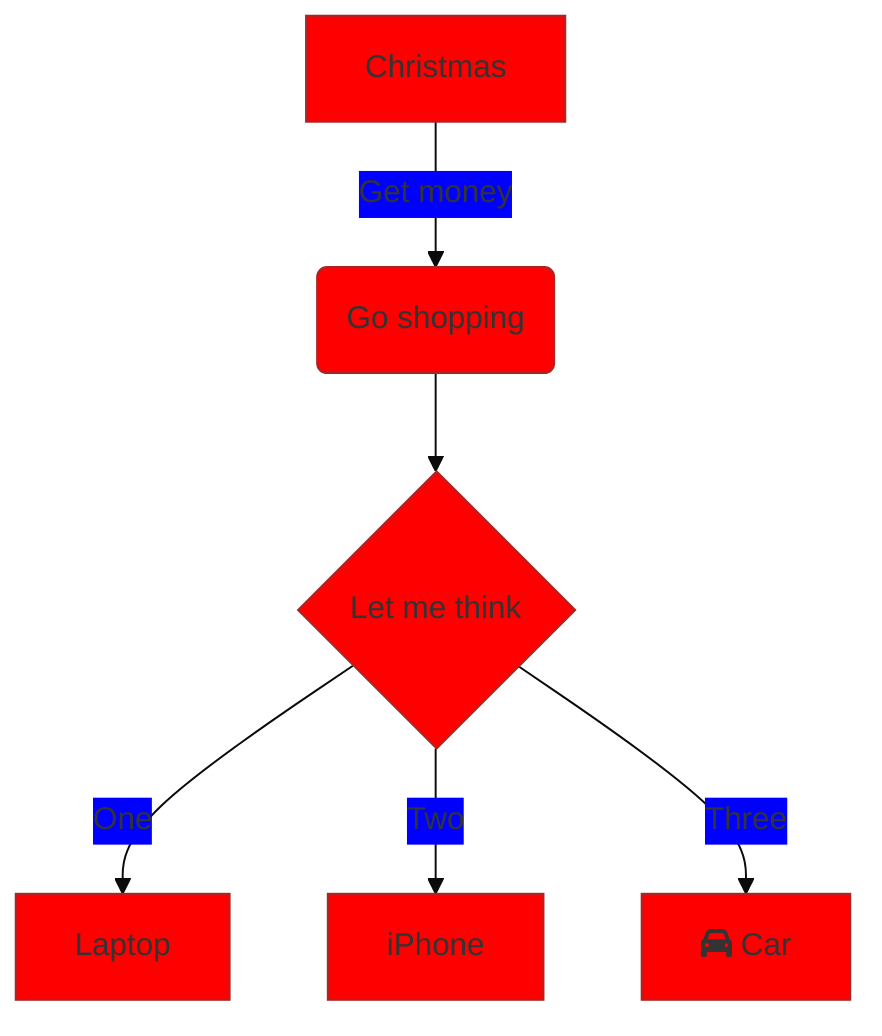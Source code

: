 %%{init: {'theme': 'base', 'themeVariables': { 'primaryColor': '#ff0000'}}}%%
graph TD
    A[Christmas] -->|Get money| B(Go shopping)
    B --> C{Let me think}
    C -->|One| D[Laptop]
    C -->|Two| E[iPhone]
    C -->|Three| F[fa:fa-car Car]